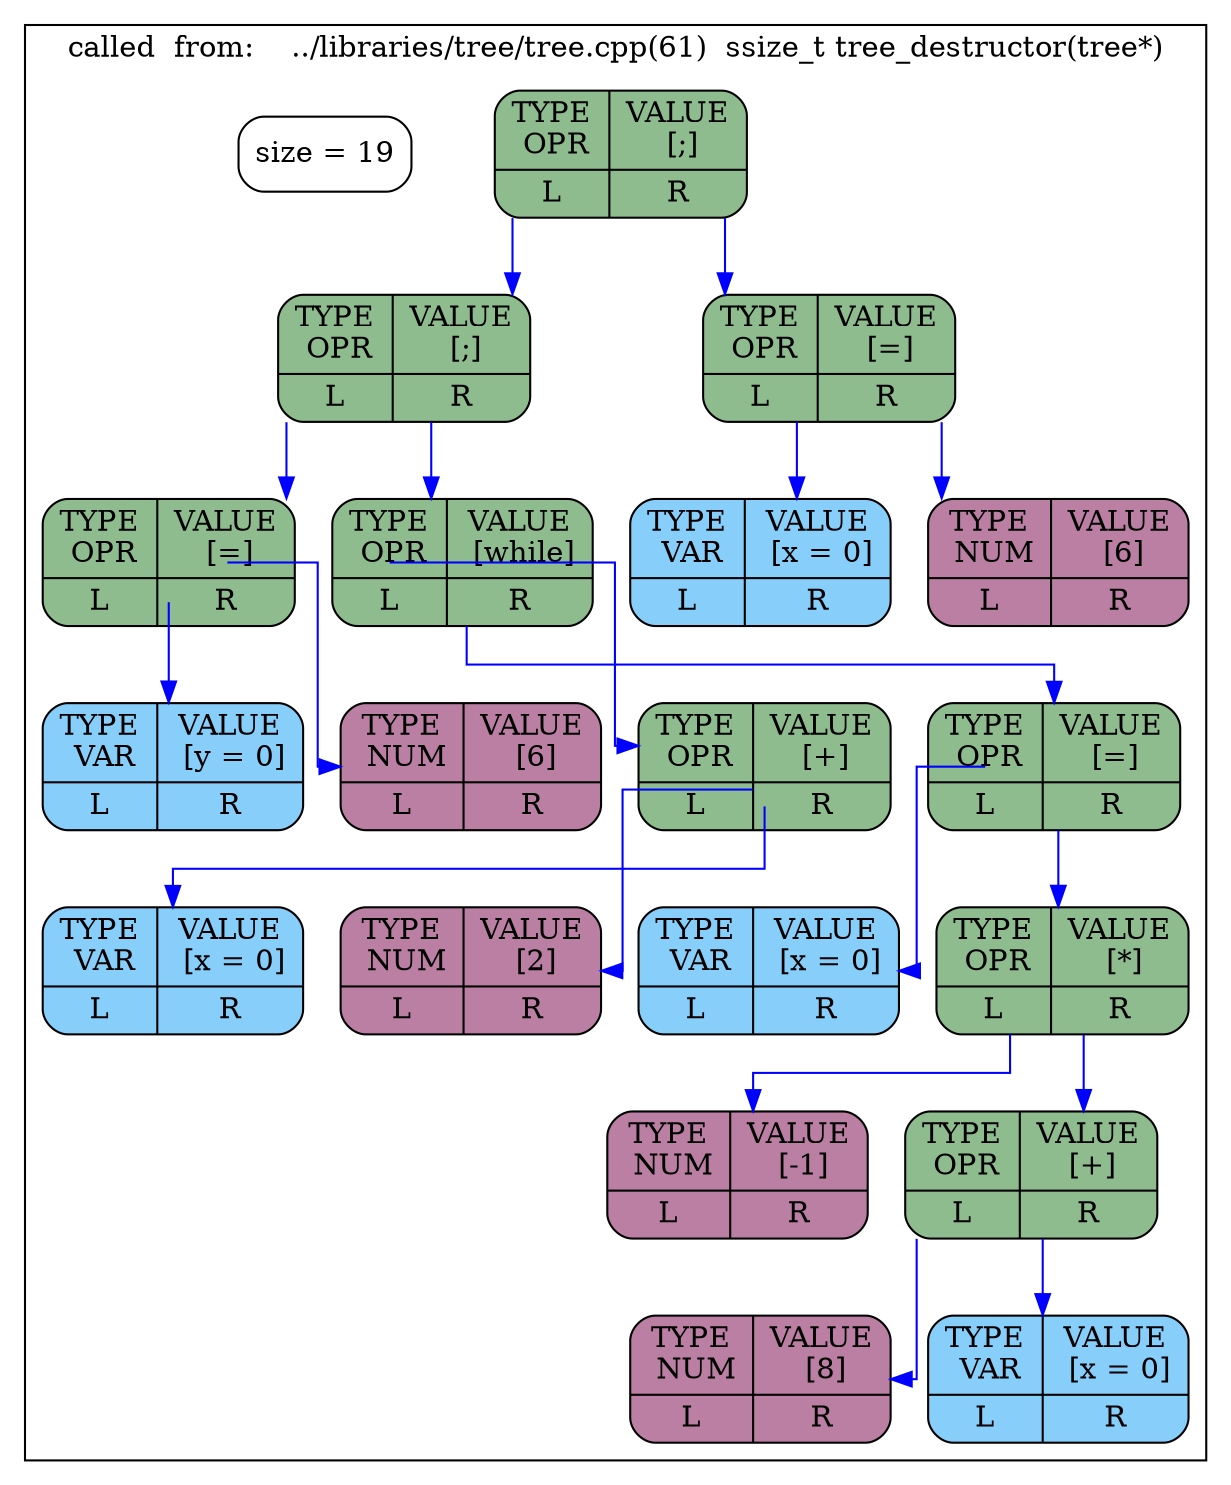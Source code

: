 digraph Tree {
	rankdir = TB;
	node [shape = record];
	splines=ortho;
	subgraph cluster0 {
		label = "called  from:    ../libraries/tree/tree.cpp(61)  ssize_t tree_destructor(tree*)";
		node_0x604000000490  [shape = Mrecord, style = filled, fillcolor = "#8fbc8f", label = "{TYPE\n OPR | <left> L } | {VALUE\n [;] | <right> R} "];
		node_0x604000000390  [shape = Mrecord, style = filled, fillcolor = "#8fbc8f", label = "{TYPE\n OPR | <left> L } | {VALUE\n [;] | <right> R} "];
		node_0x604000000090  [shape = Mrecord, style = filled, fillcolor = "#8fbc8f", label = "{TYPE\n OPR | <left> L } | {VALUE\n [=] | <right> R} "];
		node_0x604000000010  [shape = Mrecord, style = filled, fillcolor = "#87cefa", label = "{TYPE\n VAR | <left> L } | {VALUE\n [y = 0] | <right> R} "];

	node_0x604000000090:<left> -> node_0x604000000010 	[color = blue];
		node_0x604000000050  [shape = Mrecord, style = filled, fillcolor = "#ba7fa2", label = "{TYPE\n NUM | <left> L } | {VALUE\n [6] | <right> R} "];

	node_0x604000000090:<right> -> node_0x604000000050 	[color = blue];

	node_0x604000000390:<left> -> node_0x604000000090 	[color = blue];
		node_0x604000000350  [shape = Mrecord, style = filled, fillcolor = "#8fbc8f", label = "{TYPE\n OPR | <left> L } | {VALUE\n [while] | <right> R} "];
		node_0x604000000150  [shape = Mrecord, style = filled, fillcolor = "#8fbc8f", label = "{TYPE\n OPR | <left> L } | {VALUE\n [+] | <right> R} "];
		node_0x6040000000d0  [shape = Mrecord, style = filled, fillcolor = "#87cefa", label = "{TYPE\n VAR | <left> L } | {VALUE\n [x = 0] | <right> R} "];

	node_0x604000000150:<left> -> node_0x6040000000d0 	[color = blue];
		node_0x604000000110  [shape = Mrecord, style = filled, fillcolor = "#ba7fa2", label = "{TYPE\n NUM | <left> L } | {VALUE\n [2] | <right> R} "];

	node_0x604000000150:<right> -> node_0x604000000110 	[color = blue];

	node_0x604000000350:<left> -> node_0x604000000150 	[color = blue];
		node_0x604000000310  [shape = Mrecord, style = filled, fillcolor = "#8fbc8f", label = "{TYPE\n OPR | <left> L } | {VALUE\n [=] | <right> R} "];
		node_0x604000000190  [shape = Mrecord, style = filled, fillcolor = "#87cefa", label = "{TYPE\n VAR | <left> L } | {VALUE\n [x = 0] | <right> R} "];

	node_0x604000000310:<left> -> node_0x604000000190 	[color = blue];
		node_0x6040000002d0  [shape = Mrecord, style = filled, fillcolor = "#8fbc8f", label = "{TYPE\n OPR | <left> L } | {VALUE\n [*] | <right> R} "];
		node_0x6040000001d0  [shape = Mrecord, style = filled, fillcolor = "#ba7fa2", label = "{TYPE\n NUM | <left> L } | {VALUE\n [-1] | <right> R} "];

	node_0x6040000002d0:<left> -> node_0x6040000001d0 	[color = blue];
		node_0x604000000290  [shape = Mrecord, style = filled, fillcolor = "#8fbc8f", label = "{TYPE\n OPR | <left> L } | {VALUE\n [+] | <right> R} "];
		node_0x604000000210  [shape = Mrecord, style = filled, fillcolor = "#ba7fa2", label = "{TYPE\n NUM | <left> L } | {VALUE\n [8] | <right> R} "];

	node_0x604000000290:<left> -> node_0x604000000210 	[color = blue];
		node_0x604000000250  [shape = Mrecord, style = filled, fillcolor = "#87cefa", label = "{TYPE\n VAR | <left> L } | {VALUE\n [x = 0] | <right> R} "];

	node_0x604000000290:<right> -> node_0x604000000250 	[color = blue];

	node_0x6040000002d0:<right> -> node_0x604000000290 	[color = blue];

	node_0x604000000310:<right> -> node_0x6040000002d0 	[color = blue];

	node_0x604000000350:<right> -> node_0x604000000310 	[color = blue];

	node_0x604000000390:<right> -> node_0x604000000350 	[color = blue];

	node_0x604000000490:<left> -> node_0x604000000390 	[color = blue];
		node_0x604000000450  [shape = Mrecord, style = filled, fillcolor = "#8fbc8f", label = "{TYPE\n OPR | <left> L } | {VALUE\n [=] | <right> R} "];
		node_0x6040000003d0  [shape = Mrecord, style = filled, fillcolor = "#87cefa", label = "{TYPE\n VAR | <left> L } | {VALUE\n [x = 0] | <right> R} "];

	node_0x604000000450:<left> -> node_0x6040000003d0 	[color = blue];
		node_0x604000000410  [shape = Mrecord, style = filled, fillcolor = "#ba7fa2", label = "{TYPE\n NUM | <left> L } | {VALUE\n [6] | <right> R} "];

	node_0x604000000450:<right> -> node_0x604000000410 	[color = blue];

	node_0x604000000490:<right> -> node_0x604000000450 	[color = blue];


		Info[shape = Mrecord, label = "size = 19 "];
	}
}
